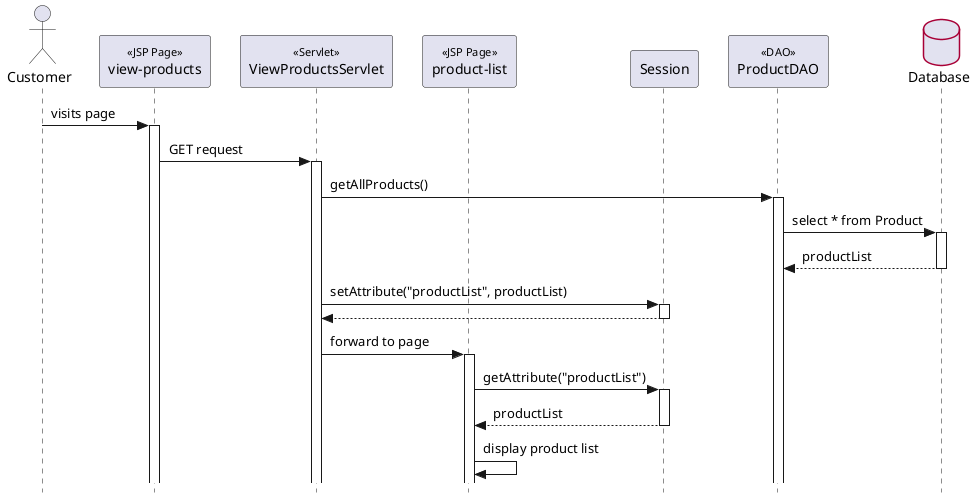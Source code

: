 @startuml ViewProducts

' === Style Tweaks ===

skinparam {
  Style StrictUML
  RoundCorner 5
  ParticipantPadding 10
  Padding 2
  SequenceStereotype {
    Font {
      Size 11
      Style plain
    }
  }
  Database {
    BorderColor #A80036
  }
}

' === Actors / Participants

actor "Customer" as user
participant "view-products" as viewPage << JSP Page >>
participant "ViewProductsServlet" as viewServlet <<Servlet>>
participant "product-list" as productList << JSP Page >>
participant "Session" as session
participant "ProductDAO" as dao << DAO >>
database "Database" as db

' === Interactions ===

user -> viewPage++ : visits page

viewPage -> viewServlet++ : GET request

viewServlet -> dao++ : getAllProducts()
dao -> db++ : select * from Product
return productList

viewServlet -> session++ : setAttribute("productList", productList)
return

viewServlet -> productList++ : forward to page

productList -> session++ : getAttribute("productList")
return productList

productList -> productList : display product list

@enduml
